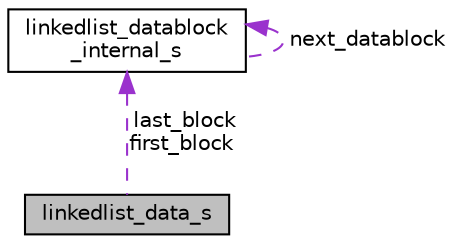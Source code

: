 digraph "linkedlist_data_s"
{
  edge [fontname="Helvetica",fontsize="10",labelfontname="Helvetica",labelfontsize="10"];
  node [fontname="Helvetica",fontsize="10",shape=record];
  Node1 [label="linkedlist_data_s",height=0.2,width=0.4,color="black", fillcolor="grey75", style="filled", fontcolor="black"];
  Node2 -> Node1 [dir="back",color="darkorchid3",fontsize="10",style="dashed",label=" last_block\nfirst_block" ];
  Node2 [label="linkedlist_datablock\l_internal_s",height=0.2,width=0.4,color="black", fillcolor="white", style="filled",URL="$structlinkedlist__datablock__internal__s.html"];
  Node2 -> Node2 [dir="back",color="darkorchid3",fontsize="10",style="dashed",label=" next_datablock" ];
}
